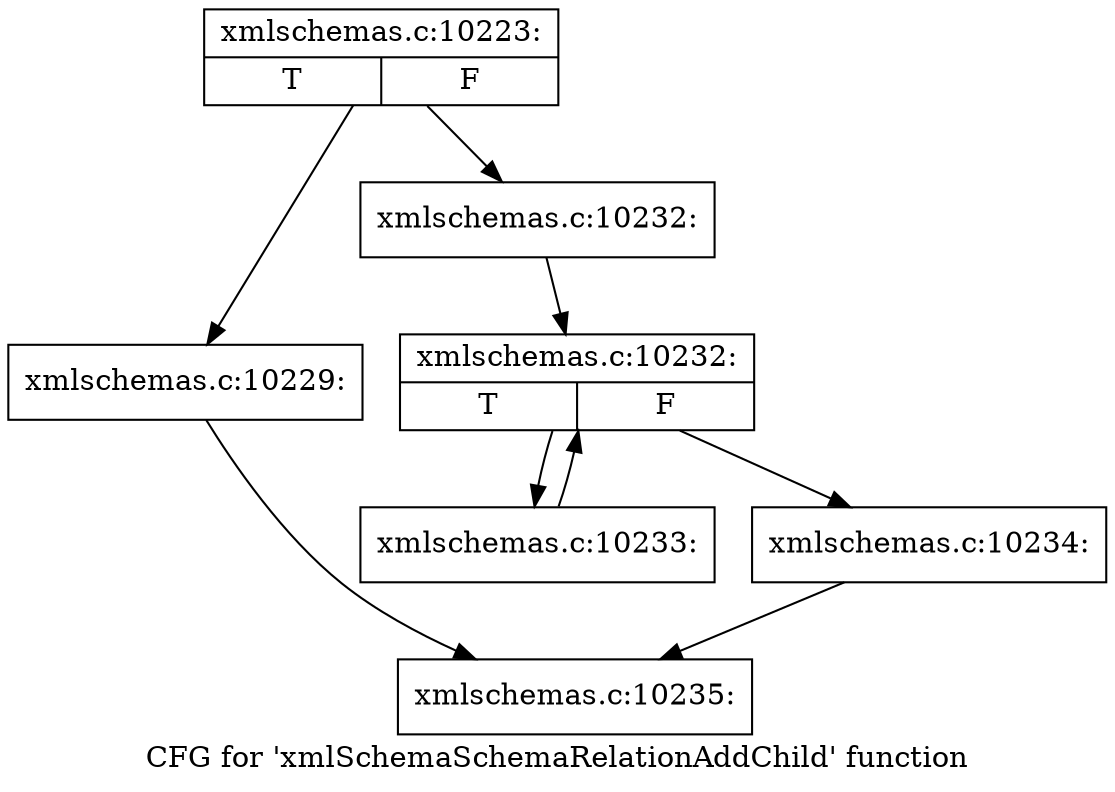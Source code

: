 digraph "CFG for 'xmlSchemaSchemaRelationAddChild' function" {
	label="CFG for 'xmlSchemaSchemaRelationAddChild' function";

	Node0x4c2d930 [shape=record,label="{xmlschemas.c:10223:|{<s0>T|<s1>F}}"];
	Node0x4c2d930 -> Node0x4c30940;
	Node0x4c2d930 -> Node0x4c30990;
	Node0x4c30940 [shape=record,label="{xmlschemas.c:10229:}"];
	Node0x4c30940 -> Node0x4c2fe00;
	Node0x4c30990 [shape=record,label="{xmlschemas.c:10232:}"];
	Node0x4c30990 -> Node0x4c31040;
	Node0x4c31040 [shape=record,label="{xmlschemas.c:10232:|{<s0>T|<s1>F}}"];
	Node0x4c31040 -> Node0x4c31560;
	Node0x4c31040 -> Node0x4c31260;
	Node0x4c31560 [shape=record,label="{xmlschemas.c:10233:}"];
	Node0x4c31560 -> Node0x4c31040;
	Node0x4c31260 [shape=record,label="{xmlschemas.c:10234:}"];
	Node0x4c31260 -> Node0x4c2fe00;
	Node0x4c2fe00 [shape=record,label="{xmlschemas.c:10235:}"];
}
